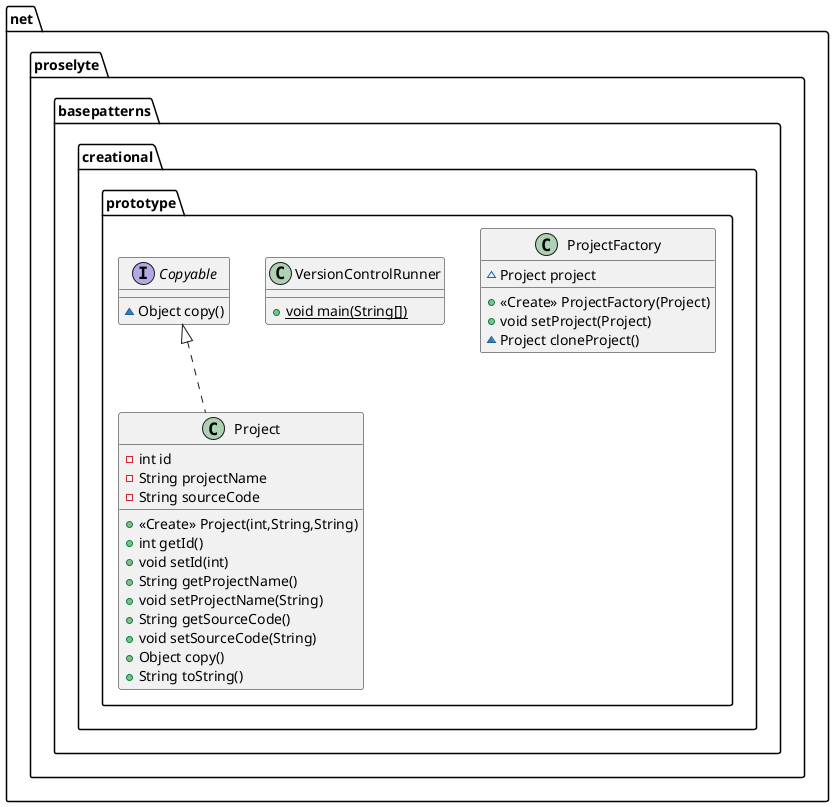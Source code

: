 @startuml
class net.proselyte.basepatterns.creational.prototype.ProjectFactory {
~ Project project
+ <<Create>> ProjectFactory(Project)
+ void setProject(Project)
~ Project cloneProject()
}


class net.proselyte.basepatterns.creational.prototype.VersionControlRunner {
+ {static} void main(String[])
}

interface net.proselyte.basepatterns.creational.prototype.Copyable {
~ Object copy()
}

class net.proselyte.basepatterns.creational.prototype.Project {
- int id
- String projectName
- String sourceCode
+ <<Create>> Project(int,String,String)
+ int getId()
+ void setId(int)
+ String getProjectName()
+ void setProjectName(String)
+ String getSourceCode()
+ void setSourceCode(String)
+ Object copy()
+ String toString()
}




net.proselyte.basepatterns.creational.prototype.Copyable <|.. net.proselyte.basepatterns.creational.prototype.Project
@enduml